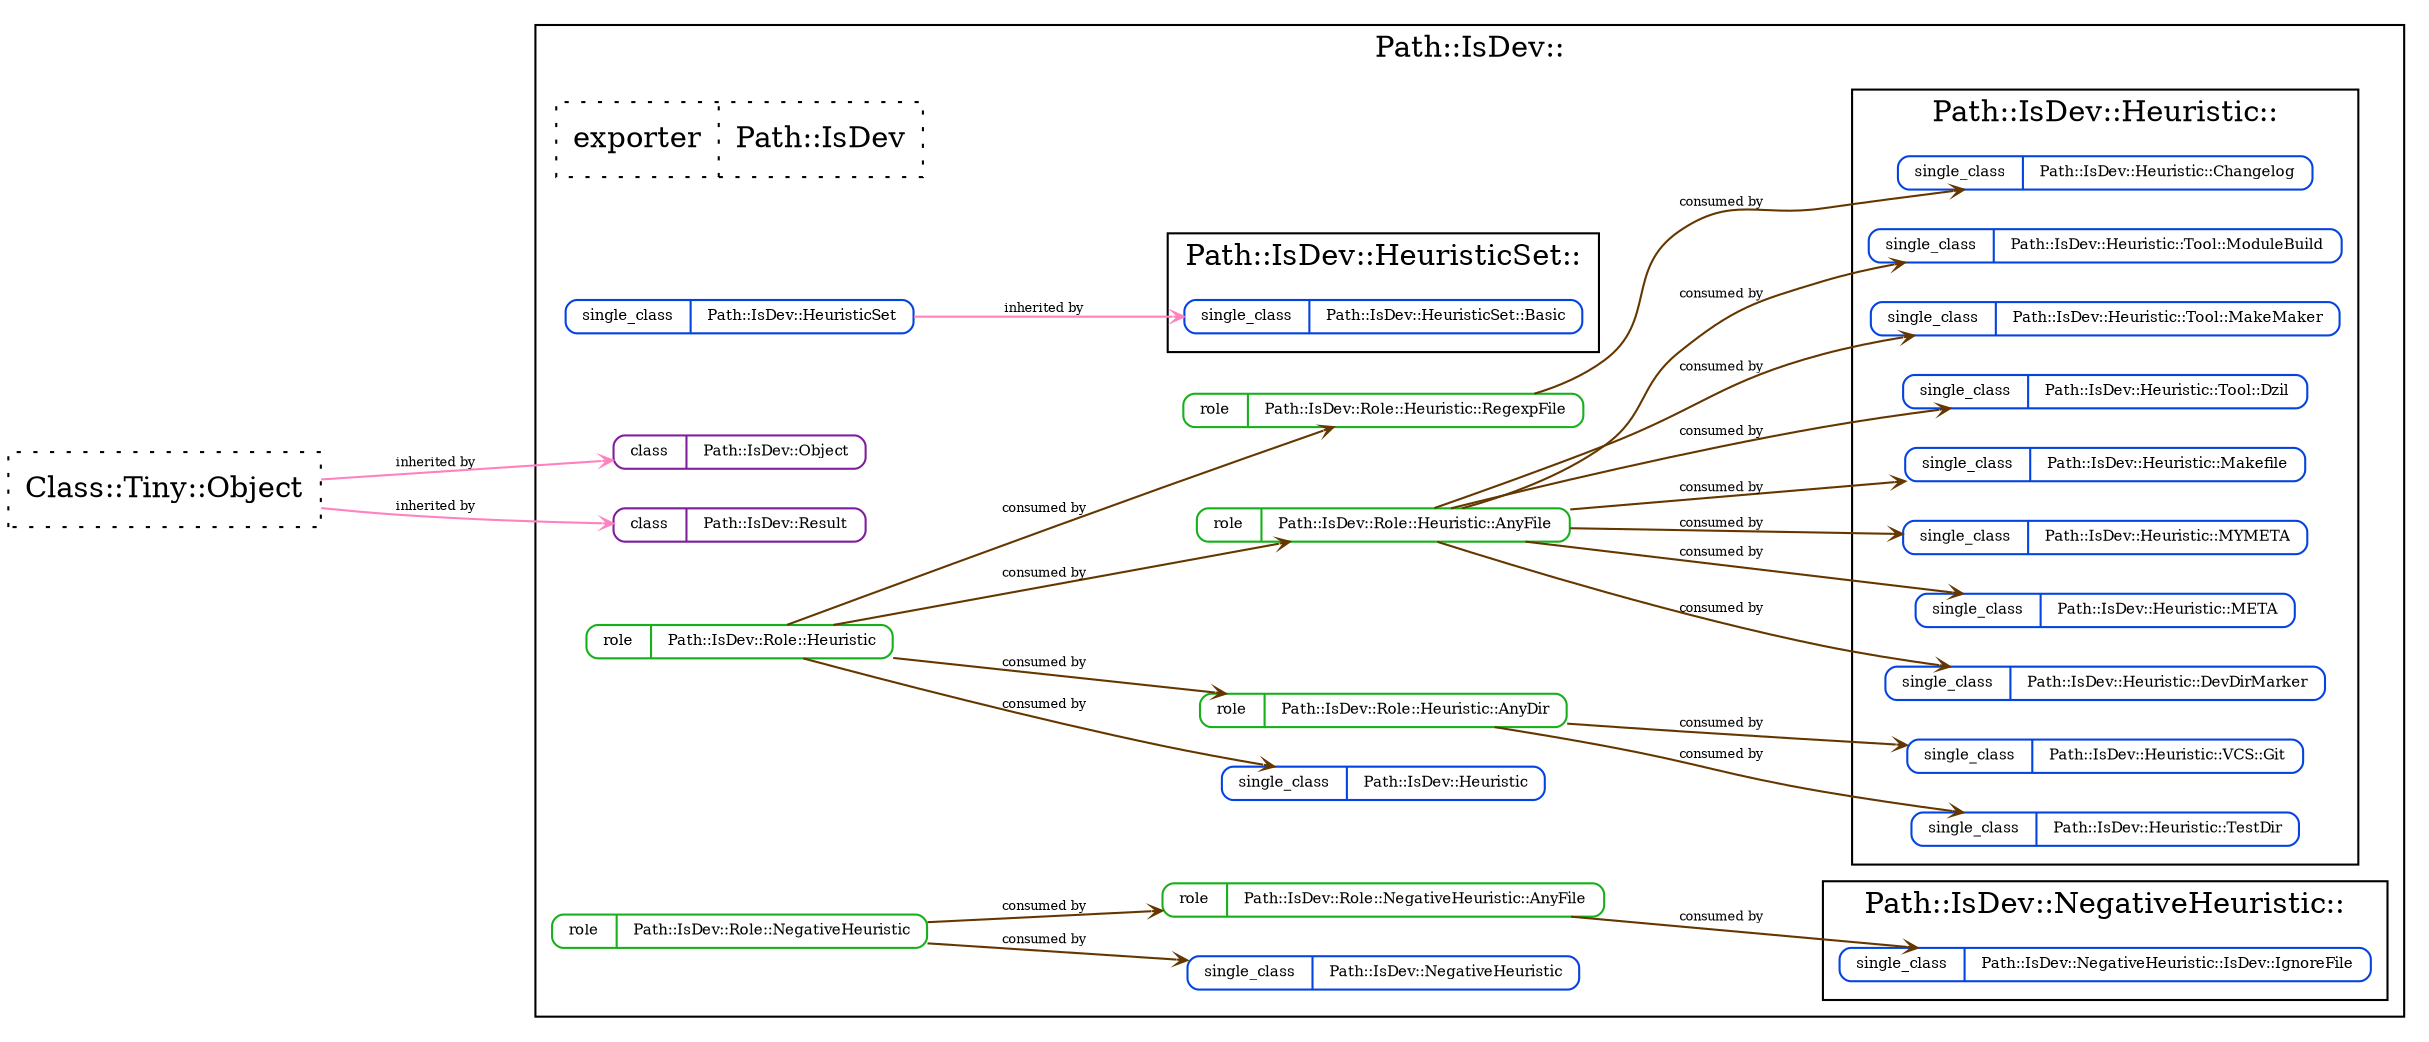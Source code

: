 strict digraph Perl {
	graph [compound=1, concentrate=1, overlap=false, rankdir=LR, ranksep=1, smoothing=triangle, splines=spline];
	node [label="\N", shape=record, style=dotted];
	edge [minlen=1];
	subgraph cluster_1 {
		graph [label="Path::IsDev::",
			rank=max];
		subgraph cluster_2 {
			graph [label="Path::IsDev::Heuristic::"];
			"Path::IsDev::Heuristic::Changelog" [label="{{<port1> single_class}|<port2> Path::IsDev::Heuristic::Changelog}", shape=Mrecord, style=solid, color="#0343df", fontsize=7, height="0.1"];
			"Path::IsDev::Heuristic::DevDirMarker" [label="{{<port1> single_class}|<port2> Path::IsDev::Heuristic::DevDirMarker}", shape=Mrecord, style=solid, color="#0343df", fontsize=7, height="0.1"];
			"Path::IsDev::Heuristic::META" [label="{{<port1> single_class}|<port2> Path::IsDev::Heuristic::META}", shape=Mrecord, style=solid, color="#0343df", fontsize=7, height="0.1"];
			"Path::IsDev::Heuristic::MYMETA" [label="{{<port1> single_class}|<port2> Path::IsDev::Heuristic::MYMETA}", shape=Mrecord, style=solid, color="#0343df", fontsize=7, height="0.1"];
			"Path::IsDev::Heuristic::Makefile" [label="{{<port1> single_class}|<port2> Path::IsDev::Heuristic::Makefile}", shape=Mrecord, style=solid, color="#0343df", fontsize=7, height="0.1"];
			"Path::IsDev::Heuristic::TestDir" [label="{{<port1> single_class}|<port2> Path::IsDev::Heuristic::TestDir}", shape=Mrecord, style=solid, color="#0343df", fontsize=7, height="0.1"];
			"Path::IsDev::Heuristic::Tool::Dzil" [label="{{<port1> single_class}|<port2> Path::IsDev::Heuristic::Tool::Dzil}", shape=Mrecord, style=solid, color="#0343df", fontsize=7, height="0.1"];
			"Path::IsDev::Heuristic::Tool::MakeMaker" [label="{{<port1> single_class}|<port2> Path::IsDev::Heuristic::Tool::MakeMaker}", shape=Mrecord, style=solid, color="#0343df", fontsize=7, height="0.1"];
			"Path::IsDev::Heuristic::Tool::ModuleBuild" [label="{{<port1> single_class}|<port2> Path::IsDev::Heuristic::Tool::ModuleBuild}", shape=Mrecord, style=solid, color="#0343df", fontsize=7, height="0.1"];
			"Path::IsDev::Heuristic::VCS::Git" [label="{{<port1> single_class}|<port2> Path::IsDev::Heuristic::VCS::Git}", shape=Mrecord, style=solid, color="#0343df", fontsize=7, height="0.1"];
		}
		subgraph cluster_3 {
			graph [label="Path::IsDev::HeuristicSet::"];
			"Path::IsDev::HeuristicSet::Basic" [label="{{<port1> single_class}|<port2> Path::IsDev::HeuristicSet::Basic}", shape=Mrecord, style=solid, color="#0343df", fontsize=7, height="0.1"];
		}
		subgraph cluster_4 {
			graph [label="Path::IsDev::NegativeHeuristic::"];
			"Path::IsDev::NegativeHeuristic::IsDev::IgnoreFile" [label="{{<port1> single_class}|<port2> Path::IsDev::NegativeHeuristic::IsDev::IgnoreFile}", shape=Mrecord, style=solid, color="#0343df", fontsize=7, height="0.1"];
		}
		"Path::IsDev" [label="{{<port1> exporter}|<port2> Path::IsDev}"];
		"Path::IsDev::Heuristic" [label="{{<port1> single_class}|<port2> Path::IsDev::Heuristic}", shape=Mrecord, style=solid, color="#0343df", fontsize=7, height="0.1"];
		"Path::IsDev::HeuristicSet" [label="{{<port1> single_class}|<port2> Path::IsDev::HeuristicSet}", shape=Mrecord, style=solid, color="#0343df", fontsize=7, height="0.1"];
		"Path::IsDev::NegativeHeuristic" [label="{{<port1> single_class}|<port2> Path::IsDev::NegativeHeuristic}", shape=Mrecord, style=solid, color="#0343df", fontsize=7, height="0.1"];
		"Path::IsDev::Object" [label="{{<port1> class}|<port2> Path::IsDev::Object}", shape=Mrecord, style=solid, color="#7e1e9c", fontsize=7, height="0.1"];
		"Path::IsDev::Result" [label="{{<port1> class}|<port2> Path::IsDev::Result}", shape=Mrecord, style=solid, color="#7e1e9c", fontsize=7, height="0.1"];
		"Path::IsDev::Role::Heuristic" [label="{{<port1> role}|<port2> Path::IsDev::Role::Heuristic}", shape=Mrecord, style=solid, color="#15b01a", fontsize=7, height="0.1"];
		"Path::IsDev::Role::Heuristic::AnyDir" [label="{{<port1> role}|<port2> Path::IsDev::Role::Heuristic::AnyDir}", shape=Mrecord, style=solid, color="#15b01a", fontsize=7, height="0.1"];
		"Path::IsDev::Role::Heuristic::AnyFile" [label="{{<port1> role}|<port2> Path::IsDev::Role::Heuristic::AnyFile}", shape=Mrecord, style=solid, color="#15b01a", fontsize=7, height="0.1"];
		"Path::IsDev::Role::Heuristic::RegexpFile" [label="{{<port1> role}|<port2> Path::IsDev::Role::Heuristic::RegexpFile}", shape=Mrecord, style=solid, color="#15b01a", fontsize=7, height="0.1"];
		"Path::IsDev::Role::NegativeHeuristic" [label="{{<port1> role}|<port2> Path::IsDev::Role::NegativeHeuristic}", shape=Mrecord, style=solid, color="#15b01a", fontsize=7, height="0.1"];
		"Path::IsDev::Role::NegativeHeuristic::AnyFile" [label="{{<port1> role}|<port2> Path::IsDev::Role::NegativeHeuristic::AnyFile}", shape=Mrecord, style=solid, color="#15b01a", fontsize=7, height="0.1"];
		"Path::IsDev::Role::Heuristic" -> "Path::IsDev::Heuristic" [arrowhead=open, arrowsize="0.5", color="#653700", dir=forward, fontsize=6, headclip=1, label="consumed by", samehead=head, tailclip=1, weight=5];
		"Path::IsDev::Role::NegativeHeuristic" -> "Path::IsDev::NegativeHeuristic" [arrowhead=open, arrowsize="0.5", color="#653700", dir=forward, fontsize=6, headclip=1, label="consumed by", samehead=head, tailclip=1, weight=5];
		"Path::IsDev::Role::Heuristic::RegexpFile" -> "Path::IsDev::Heuristic::Changelog" [arrowhead=open, arrowsize="0.5", color="#653700", dir=forward, fontsize=6, headclip=1, label="consumed by", samehead=head, tailclip=1, weight=5];
		"Path::IsDev::Role::Heuristic::AnyFile" -> "Path::IsDev::Heuristic::DevDirMarker" [arrowhead=open, arrowsize="0.5", color="#653700", dir=forward, fontsize=6, headclip=1, label="consumed by", samehead=head, tailclip=1, weight=5];
		"Path::IsDev::Role::Heuristic::AnyFile" -> "Path::IsDev::Heuristic::META" [arrowhead=open, arrowsize="0.5", color="#653700", dir=forward, fontsize=6, headclip=1, label="consumed by", samehead=head, tailclip=1, weight=5];
		"Path::IsDev::Role::Heuristic::AnyFile" -> "Path::IsDev::Heuristic::MYMETA" [arrowhead=open, arrowsize="0.5", color="#653700", dir=forward, fontsize=6, headclip=1, label="consumed by", samehead=head, tailclip=1, weight=5];
		"Path::IsDev::Role::Heuristic::AnyFile" -> "Path::IsDev::Heuristic::Makefile" [arrowhead=open, arrowsize="0.5", color="#653700", dir=forward, fontsize=6, headclip=1, label="consumed by", samehead=head, tailclip=1, weight=5];
		"Path::IsDev::Role::Heuristic::AnyDir" -> "Path::IsDev::Heuristic::TestDir" [arrowhead=open, arrowsize="0.5", color="#653700", dir=forward, fontsize=6, headclip=1, label="consumed by", samehead=head, tailclip=1, weight=5];
		"Path::IsDev::HeuristicSet" -> "Path::IsDev::HeuristicSet::Basic" [arrowhead=open, arrowsize="0.5", color="#ff81c0", dir=forward, fontsize=6, headclip=1, label="inherited by", samehead=head, tailclip=1, weight=10];
		"Path::IsDev::Role::Heuristic::AnyFile" -> "Path::IsDev::Heuristic::Tool::Dzil" [arrowhead=open, arrowsize="0.5", color="#653700", dir=forward, fontsize=6, headclip=1, label="consumed by", samehead=head, tailclip=1, weight=5];
		"Path::IsDev::Role::Heuristic::AnyFile" -> "Path::IsDev::Heuristic::Tool::MakeMaker" [arrowhead=open, arrowsize="0.5", color="#653700", dir=forward, fontsize=6, headclip=1, label="consumed by", samehead=head, tailclip=1, weight=5];
		"Path::IsDev::Role::Heuristic::AnyFile" -> "Path::IsDev::Heuristic::Tool::ModuleBuild" [arrowhead=open, arrowsize="0.5", color="#653700", dir=forward, fontsize=6, headclip=1, label="consumed by", samehead=head, tailclip=1, weight=5];
		"Path::IsDev::Role::Heuristic::AnyDir" -> "Path::IsDev::Heuristic::VCS::Git" [arrowhead=open, arrowsize="0.5", color="#653700", dir=forward, fontsize=6, headclip=1, label="consumed by", samehead=head, tailclip=1, weight=5];
		"Path::IsDev::Role::NegativeHeuristic::AnyFile" -> "Path::IsDev::NegativeHeuristic::IsDev::IgnoreFile" [arrowhead=open, arrowsize="0.5", color="#653700", dir=forward, fontsize=6, headclip=1, label="consumed by", samehead=head, tailclip=1, weight=5];
		"Path::IsDev::Role::Heuristic" -> "Path::IsDev::Role::Heuristic::AnyDir" [arrowhead=open, arrowsize="0.5", color="#653700", dir=forward, fontsize=6, headclip=1, label="consumed by", samehead=head, tailclip=1, weight=5];
		"Path::IsDev::Role::Heuristic" -> "Path::IsDev::Role::Heuristic::AnyFile" [arrowhead=open, arrowsize="0.5", color="#653700", dir=forward, fontsize=6, headclip=1, label="consumed by", samehead=head, tailclip=1, weight=5];
		"Path::IsDev::Role::Heuristic" -> "Path::IsDev::Role::Heuristic::RegexpFile" [arrowhead=open, arrowsize="0.5", color="#653700", dir=forward, fontsize=6, headclip=1, label="consumed by", samehead=head, tailclip=1, weight=5];
		"Path::IsDev::Role::NegativeHeuristic" -> "Path::IsDev::Role::NegativeHeuristic::AnyFile" [arrowhead=open, arrowsize="0.5", color="#653700", dir=forward, fontsize=6, headclip=1, label="consumed by", samehead=head, tailclip=1, weight=5];
	}
	"Class::Tiny::Object" [label="<port1> Class::Tiny::Object"];
	"Class::Tiny::Object" -> "Path::IsDev::Object" [arrowhead=open, arrowsize="0.5", color="#ff81c0", dir=forward, fontsize=6, headclip=1, label="inherited by", samehead=head, tailclip=1, weight=10];
	"Class::Tiny::Object" -> "Path::IsDev::Result" [arrowhead=open, arrowsize="0.5", color="#ff81c0", dir=forward, fontsize=6, headclip=1, label="inherited by", samehead=head, tailclip=1, weight=10];
}
